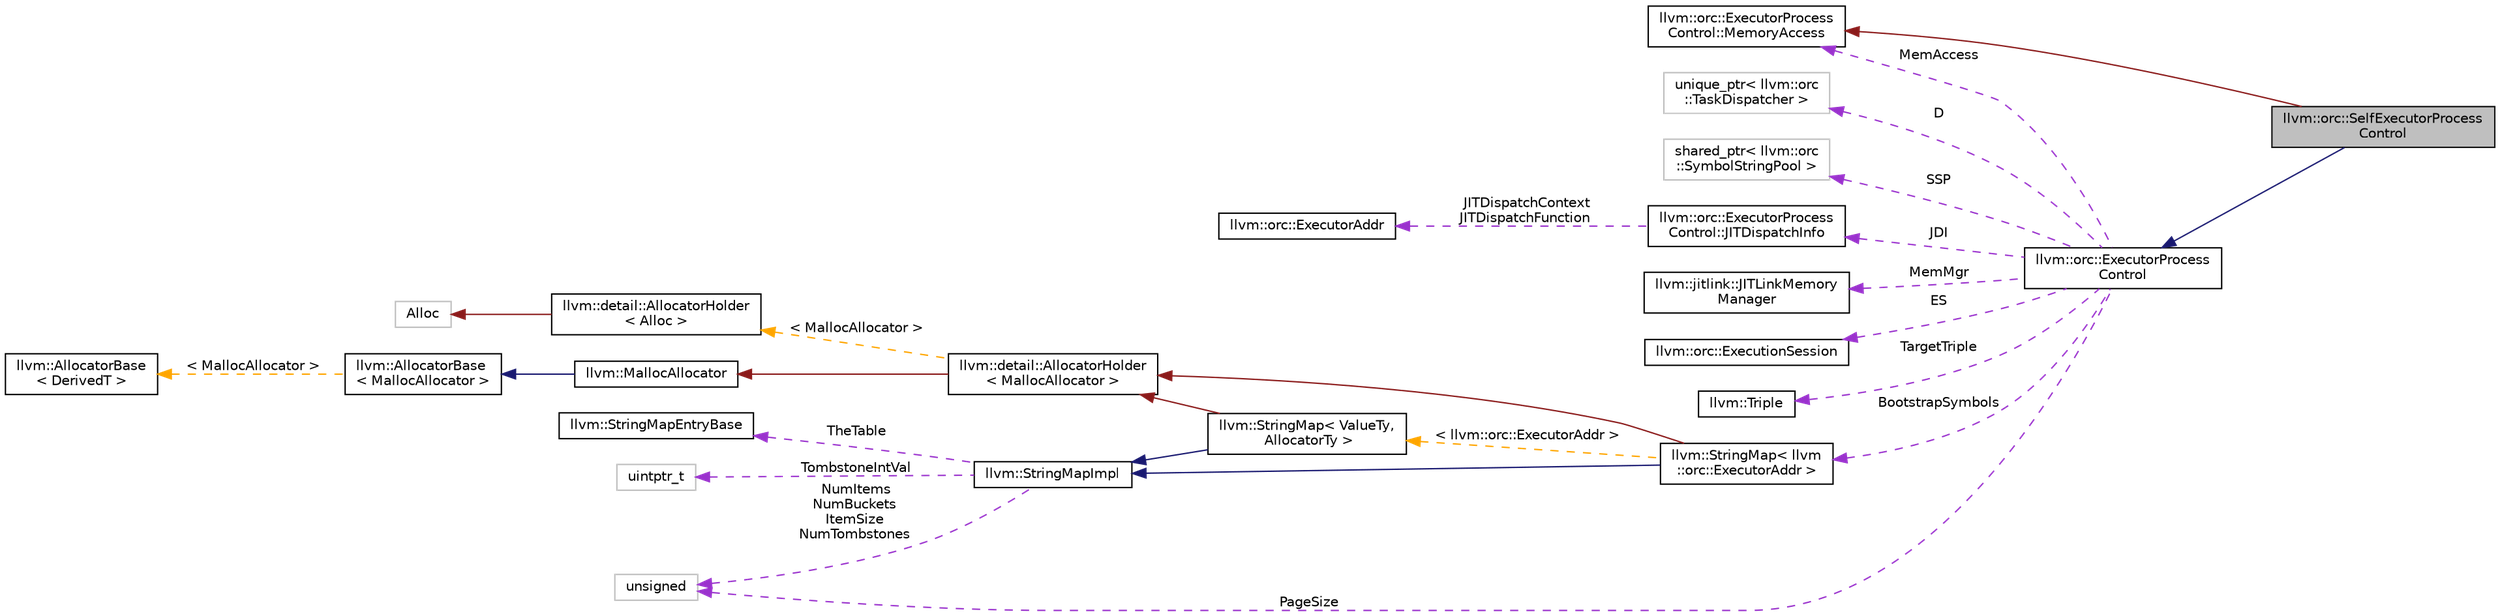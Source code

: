 digraph "llvm::orc::SelfExecutorProcessControl"
{
 // LATEX_PDF_SIZE
  bgcolor="transparent";
  edge [fontname="Helvetica",fontsize="10",labelfontname="Helvetica",labelfontsize="10"];
  node [fontname="Helvetica",fontsize="10",shape=record];
  rankdir="LR";
  Node1 [label="llvm::orc::SelfExecutorProcess\lControl",height=0.2,width=0.4,color="black", fillcolor="grey75", style="filled", fontcolor="black",tooltip="A ExecutorProcessControl implementation targeting the current process."];
  Node2 -> Node1 [dir="back",color="midnightblue",fontsize="10",style="solid",fontname="Helvetica"];
  Node2 [label="llvm::orc::ExecutorProcess\lControl",height=0.2,width=0.4,color="black",URL="$classllvm_1_1orc_1_1ExecutorProcessControl.html",tooltip="ExecutorProcessControl supports interaction with a JIT target process."];
  Node3 -> Node2 [dir="back",color="darkorchid3",fontsize="10",style="dashed",label=" SSP" ,fontname="Helvetica"];
  Node3 [label="shared_ptr\< llvm::orc\l::SymbolStringPool \>",height=0.2,width=0.4,color="grey75",tooltip=" "];
  Node4 -> Node2 [dir="back",color="darkorchid3",fontsize="10",style="dashed",label=" JDI" ,fontname="Helvetica"];
  Node4 [label="llvm::orc::ExecutorProcess\lControl::JITDispatchInfo",height=0.2,width=0.4,color="black",URL="$structllvm_1_1orc_1_1ExecutorProcessControl_1_1JITDispatchInfo.html",tooltip="Contains the address of the dispatch function and context that the ORC runtime can use to call functi..."];
  Node5 -> Node4 [dir="back",color="darkorchid3",fontsize="10",style="dashed",label=" JITDispatchContext\nJITDispatchFunction" ,fontname="Helvetica"];
  Node5 [label="llvm::orc::ExecutorAddr",height=0.2,width=0.4,color="black",URL="$classllvm_1_1orc_1_1ExecutorAddr.html",tooltip="Represents an address in the executor process."];
  Node6 -> Node2 [dir="back",color="darkorchid3",fontsize="10",style="dashed",label=" MemMgr" ,fontname="Helvetica"];
  Node6 [label="llvm::jitlink::JITLinkMemory\lManager",height=0.2,width=0.4,color="black",URL="$classllvm_1_1jitlink_1_1JITLinkMemoryManager.html",tooltip="Manages allocations of JIT memory."];
  Node7 -> Node2 [dir="back",color="darkorchid3",fontsize="10",style="dashed",label=" MemAccess" ,fontname="Helvetica"];
  Node7 [label="llvm::orc::ExecutorProcess\lControl::MemoryAccess",height=0.2,width=0.4,color="black",URL="$classllvm_1_1orc_1_1ExecutorProcessControl_1_1MemoryAccess.html",tooltip="APIs for manipulating memory in the target process."];
  Node8 -> Node2 [dir="back",color="darkorchid3",fontsize="10",style="dashed",label=" TargetTriple" ,fontname="Helvetica"];
  Node8 [label="llvm::Triple",height=0.2,width=0.4,color="black",URL="$classllvm_1_1Triple.html",tooltip="Triple - Helper class for working with autoconf configuration names."];
  Node9 -> Node2 [dir="back",color="darkorchid3",fontsize="10",style="dashed",label=" BootstrapSymbols" ,fontname="Helvetica"];
  Node9 [label="llvm::StringMap\< llvm\l::orc::ExecutorAddr \>",height=0.2,width=0.4,color="black",URL="$classllvm_1_1StringMap.html",tooltip=" "];
  Node10 -> Node9 [dir="back",color="midnightblue",fontsize="10",style="solid",fontname="Helvetica"];
  Node10 [label="llvm::StringMapImpl",height=0.2,width=0.4,color="black",URL="$classllvm_1_1StringMapImpl.html",tooltip="StringMapImpl - This is the base class of StringMap that is shared among all of its instantiations."];
  Node11 -> Node10 [dir="back",color="darkorchid3",fontsize="10",style="dashed",label=" TheTable" ,fontname="Helvetica"];
  Node11 [label="llvm::StringMapEntryBase",height=0.2,width=0.4,color="black",URL="$classllvm_1_1StringMapEntryBase.html",tooltip="StringMapEntryBase - Shared base class of StringMapEntry instances."];
  Node12 -> Node10 [dir="back",color="darkorchid3",fontsize="10",style="dashed",label=" NumItems\nNumBuckets\nItemSize\nNumTombstones" ,fontname="Helvetica"];
  Node12 [label="unsigned",height=0.2,width=0.4,color="grey75",tooltip=" "];
  Node13 -> Node10 [dir="back",color="darkorchid3",fontsize="10",style="dashed",label=" TombstoneIntVal" ,fontname="Helvetica"];
  Node13 [label="uintptr_t",height=0.2,width=0.4,color="grey75",tooltip=" "];
  Node14 -> Node9 [dir="back",color="firebrick4",fontsize="10",style="solid",fontname="Helvetica"];
  Node14 [label="llvm::detail::AllocatorHolder\l\< MallocAllocator \>",height=0.2,width=0.4,color="black",URL="$classllvm_1_1detail_1_1AllocatorHolder.html",tooltip=" "];
  Node15 -> Node14 [dir="back",color="firebrick4",fontsize="10",style="solid",fontname="Helvetica"];
  Node15 [label="llvm::MallocAllocator",height=0.2,width=0.4,color="black",URL="$classllvm_1_1MallocAllocator.html",tooltip=" "];
  Node16 -> Node15 [dir="back",color="midnightblue",fontsize="10",style="solid",fontname="Helvetica"];
  Node16 [label="llvm::AllocatorBase\l\< MallocAllocator \>",height=0.2,width=0.4,color="black",URL="$classllvm_1_1AllocatorBase.html",tooltip=" "];
  Node17 -> Node16 [dir="back",color="orange",fontsize="10",style="dashed",label=" \< MallocAllocator \>" ,fontname="Helvetica"];
  Node17 [label="llvm::AllocatorBase\l\< DerivedT \>",height=0.2,width=0.4,color="black",URL="$classllvm_1_1AllocatorBase.html",tooltip="CRTP base class providing obvious overloads for the core Allocate() methods of LLVM-style allocators."];
  Node18 -> Node14 [dir="back",color="orange",fontsize="10",style="dashed",label=" \< MallocAllocator \>" ,fontname="Helvetica"];
  Node18 [label="llvm::detail::AllocatorHolder\l\< Alloc \>",height=0.2,width=0.4,color="black",URL="$classllvm_1_1detail_1_1AllocatorHolder.html",tooltip=" "];
  Node19 -> Node18 [dir="back",color="firebrick4",fontsize="10",style="solid",fontname="Helvetica"];
  Node19 [label="Alloc",height=0.2,width=0.4,color="grey75",tooltip=" "];
  Node20 -> Node9 [dir="back",color="orange",fontsize="10",style="dashed",label=" \< llvm::orc::ExecutorAddr \>" ,fontname="Helvetica"];
  Node20 [label="llvm::StringMap\< ValueTy,\l AllocatorTy \>",height=0.2,width=0.4,color="black",URL="$classllvm_1_1StringMap.html",tooltip="StringMap - This is an unconventional map that is specialized for handling keys that are \"strings\",..."];
  Node10 -> Node20 [dir="back",color="midnightblue",fontsize="10",style="solid",fontname="Helvetica"];
  Node14 -> Node20 [dir="back",color="firebrick4",fontsize="10",style="solid",fontname="Helvetica"];
  Node12 -> Node2 [dir="back",color="darkorchid3",fontsize="10",style="dashed",label=" PageSize" ,fontname="Helvetica"];
  Node21 -> Node2 [dir="back",color="darkorchid3",fontsize="10",style="dashed",label=" D" ,fontname="Helvetica"];
  Node21 [label="unique_ptr\< llvm::orc\l::TaskDispatcher \>",height=0.2,width=0.4,color="grey75",tooltip=" "];
  Node22 -> Node2 [dir="back",color="darkorchid3",fontsize="10",style="dashed",label=" ES" ,fontname="Helvetica"];
  Node22 [label="llvm::orc::ExecutionSession",height=0.2,width=0.4,color="black",URL="$classllvm_1_1orc_1_1ExecutionSession.html",tooltip="An ExecutionSession represents a running JIT program."];
  Node7 -> Node1 [dir="back",color="firebrick4",fontsize="10",style="solid",fontname="Helvetica"];
}
